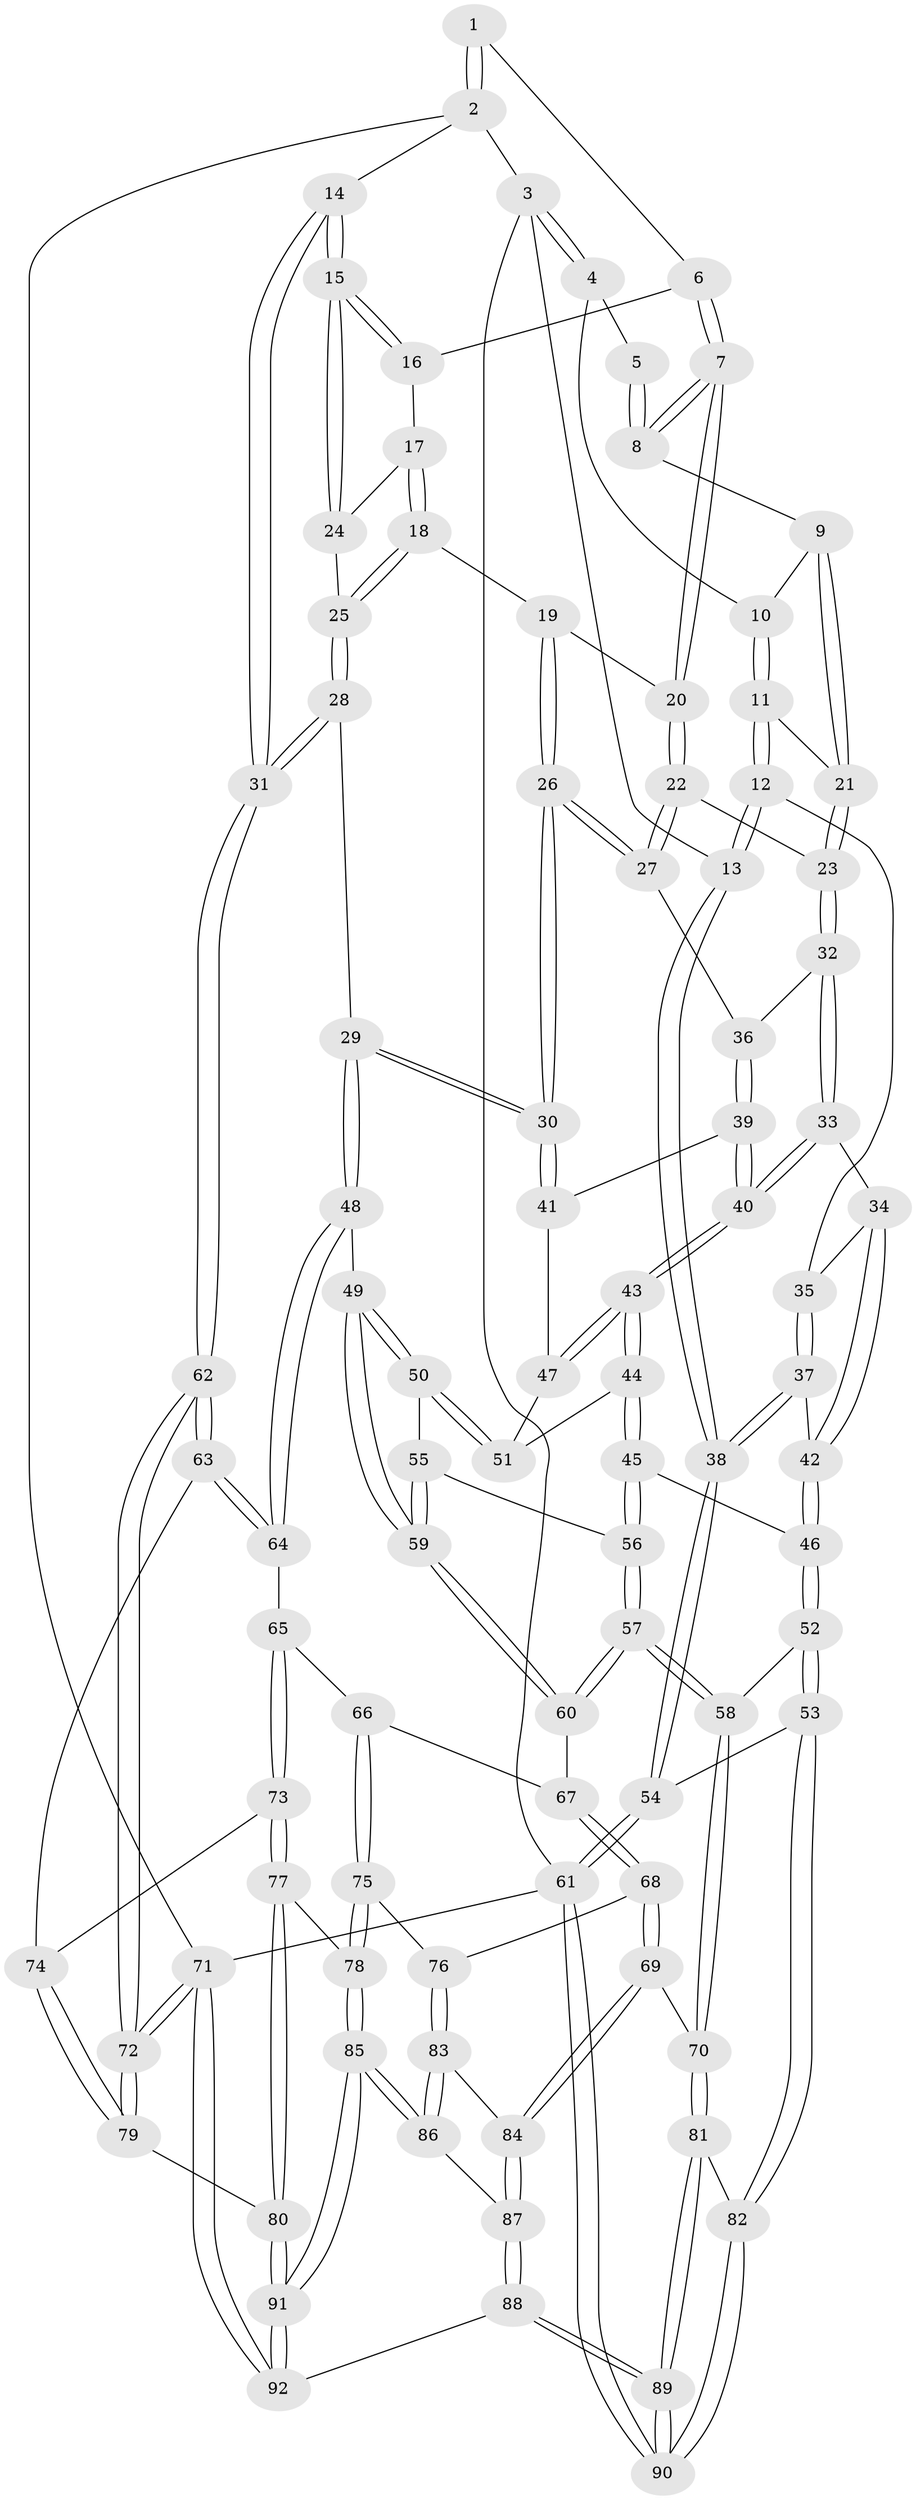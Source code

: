 // Generated by graph-tools (version 1.1) at 2025/11/02/27/25 16:11:59]
// undirected, 92 vertices, 227 edges
graph export_dot {
graph [start="1"]
  node [color=gray90,style=filled];
  1 [pos="+0.7684956348989532+0"];
  2 [pos="+1+0"];
  3 [pos="+0+0"];
  4 [pos="+0.08208824480210115+0"];
  5 [pos="+0.42645162046173846+0"];
  6 [pos="+0.7347557882918122+0.007618576279878102"];
  7 [pos="+0.6870593982000277+0.0828463015543349"];
  8 [pos="+0.43890395786884495+0"];
  9 [pos="+0.43817473561363735+0.010261041171447504"];
  10 [pos="+0.26527585767584805+0.07453450390720738"];
  11 [pos="+0.23465846771223092+0.19130346616329919"];
  12 [pos="+0.15450285475171735+0.218900854024446"];
  13 [pos="+0+0"];
  14 [pos="+1+0.03420759285627666"];
  15 [pos="+1+0.060781902174055644"];
  16 [pos="+0.8185813817414254+0.0853785765999995"];
  17 [pos="+0.8048095138451467+0.19901003692402772"];
  18 [pos="+0.7990387732409009+0.20376001480299594"];
  19 [pos="+0.7354773230068683+0.21316833430851456"];
  20 [pos="+0.6599825943400389+0.16223790034819674"];
  21 [pos="+0.45448211950109324+0.17116088594661277"];
  22 [pos="+0.5134953196944091+0.20307862784812478"];
  23 [pos="+0.477388963742895+0.1987876109107186"];
  24 [pos="+0.9810537775167392+0.1511573278258371"];
  25 [pos="+0.8554529730962408+0.2846424736406601"];
  26 [pos="+0.729797454652252+0.39530800959007967"];
  27 [pos="+0.6130813387177969+0.3344681102903889"];
  28 [pos="+0.9318320825348255+0.466690771571072"];
  29 [pos="+0.7628711467420831+0.43986164585368415"];
  30 [pos="+0.7428286179565794+0.4203172117098385"];
  31 [pos="+1+0.5314786227070923"];
  32 [pos="+0.45055931857216863+0.2796075442204009"];
  33 [pos="+0.42049333697792884+0.3623905437724459"];
  34 [pos="+0.30292159636697125+0.3601914250870464"];
  35 [pos="+0.16028844431181696+0.24376167674936447"];
  36 [pos="+0.5762279291061432+0.3903588147365496"];
  37 [pos="+0.12143225733949853+0.45963904668635525"];
  38 [pos="+0+0.5909870788143213"];
  39 [pos="+0.5641030533779043+0.41549775138962813"];
  40 [pos="+0.42578518024271117+0.3840233236683696"];
  41 [pos="+0.5861221678589447+0.4467185455747496"];
  42 [pos="+0.22157185850932648+0.48429245887662975"];
  43 [pos="+0.4205126449118383+0.47009704561281646"];
  44 [pos="+0.41825940728784944+0.4785882764181395"];
  45 [pos="+0.39730894340306766+0.5251862624252457"];
  46 [pos="+0.25367425387726006+0.5117736414538818"];
  47 [pos="+0.5750593258578742+0.4707154121745065"];
  48 [pos="+0.6511202148876398+0.5876068999335771"];
  49 [pos="+0.618467883201934+0.5882326660076662"];
  50 [pos="+0.6020502704870185+0.5730021452026589"];
  51 [pos="+0.5803666239027987+0.5271225695725046"];
  52 [pos="+0.21772177771061865+0.7060274537533807"];
  53 [pos="+0.04374415560804592+0.7125957101172863"];
  54 [pos="+0+0.6363291750704518"];
  55 [pos="+0.4150684870056027+0.5503766481401778"];
  56 [pos="+0.4036325933053711+0.5464515400096568"];
  57 [pos="+0.3813548947612407+0.6727438030092994"];
  58 [pos="+0.3199618322471001+0.7488347469809047"];
  59 [pos="+0.5584099707266513+0.6555034678254443"];
  60 [pos="+0.5404977686405488+0.6971917175440712"];
  61 [pos="+0+1"];
  62 [pos="+1+0.576935863432012"];
  63 [pos="+0.9547355474519416+0.637812497656384"];
  64 [pos="+0.662875074365018+0.6036610318946196"];
  65 [pos="+0.708775306252208+0.7164509396488467"];
  66 [pos="+0.6240327416450278+0.7533819671824163"];
  67 [pos="+0.5438737156543982+0.7069323046502722"];
  68 [pos="+0.5062343586368004+0.7968160484691018"];
  69 [pos="+0.35441831359784676+0.787815733039932"];
  70 [pos="+0.3272452608270364+0.7706149007349737"];
  71 [pos="+1+1"];
  72 [pos="+1+0.8866447568888101"];
  73 [pos="+0.7627039681090771+0.7447078924174642"];
  74 [pos="+0.7821519627648664+0.739393542749616"];
  75 [pos="+0.6151790924043791+0.8160177166197915"];
  76 [pos="+0.5314694762548018+0.8377647736821296"];
  77 [pos="+0.7429098586668165+0.8064475248406576"];
  78 [pos="+0.6549282027033477+0.8604787882056008"];
  79 [pos="+0.8617661409892889+0.8797938477996536"];
  80 [pos="+0.7840309939691735+0.9146663949652403"];
  81 [pos="+0.2790436281249711+0.875153641985976"];
  82 [pos="+0.1028590607762245+0.874822591352878"];
  83 [pos="+0.5274378718750106+0.8619438403140232"];
  84 [pos="+0.42527816025472287+0.8957101666880839"];
  85 [pos="+0.645129453027272+0.9946108497197995"];
  86 [pos="+0.5558452772462797+0.9291958265465995"];
  87 [pos="+0.4267146298387819+0.9662145237551136"];
  88 [pos="+0.29495108500228456+1"];
  89 [pos="+0.2813863969789196+1"];
  90 [pos="+0.07434870741990145+1"];
  91 [pos="+0.694637710844426+1"];
  92 [pos="+0.7083788309545755+1"];
  1 -- 2;
  1 -- 2;
  1 -- 6;
  2 -- 3;
  2 -- 14;
  2 -- 71;
  3 -- 4;
  3 -- 4;
  3 -- 13;
  3 -- 61;
  4 -- 5;
  4 -- 10;
  5 -- 8;
  5 -- 8;
  6 -- 7;
  6 -- 7;
  6 -- 16;
  7 -- 8;
  7 -- 8;
  7 -- 20;
  7 -- 20;
  8 -- 9;
  9 -- 10;
  9 -- 21;
  9 -- 21;
  10 -- 11;
  10 -- 11;
  11 -- 12;
  11 -- 12;
  11 -- 21;
  12 -- 13;
  12 -- 13;
  12 -- 35;
  13 -- 38;
  13 -- 38;
  14 -- 15;
  14 -- 15;
  14 -- 31;
  14 -- 31;
  15 -- 16;
  15 -- 16;
  15 -- 24;
  15 -- 24;
  16 -- 17;
  17 -- 18;
  17 -- 18;
  17 -- 24;
  18 -- 19;
  18 -- 25;
  18 -- 25;
  19 -- 20;
  19 -- 26;
  19 -- 26;
  20 -- 22;
  20 -- 22;
  21 -- 23;
  21 -- 23;
  22 -- 23;
  22 -- 27;
  22 -- 27;
  23 -- 32;
  23 -- 32;
  24 -- 25;
  25 -- 28;
  25 -- 28;
  26 -- 27;
  26 -- 27;
  26 -- 30;
  26 -- 30;
  27 -- 36;
  28 -- 29;
  28 -- 31;
  28 -- 31;
  29 -- 30;
  29 -- 30;
  29 -- 48;
  29 -- 48;
  30 -- 41;
  30 -- 41;
  31 -- 62;
  31 -- 62;
  32 -- 33;
  32 -- 33;
  32 -- 36;
  33 -- 34;
  33 -- 40;
  33 -- 40;
  34 -- 35;
  34 -- 42;
  34 -- 42;
  35 -- 37;
  35 -- 37;
  36 -- 39;
  36 -- 39;
  37 -- 38;
  37 -- 38;
  37 -- 42;
  38 -- 54;
  38 -- 54;
  39 -- 40;
  39 -- 40;
  39 -- 41;
  40 -- 43;
  40 -- 43;
  41 -- 47;
  42 -- 46;
  42 -- 46;
  43 -- 44;
  43 -- 44;
  43 -- 47;
  43 -- 47;
  44 -- 45;
  44 -- 45;
  44 -- 51;
  45 -- 46;
  45 -- 56;
  45 -- 56;
  46 -- 52;
  46 -- 52;
  47 -- 51;
  48 -- 49;
  48 -- 64;
  48 -- 64;
  49 -- 50;
  49 -- 50;
  49 -- 59;
  49 -- 59;
  50 -- 51;
  50 -- 51;
  50 -- 55;
  52 -- 53;
  52 -- 53;
  52 -- 58;
  53 -- 54;
  53 -- 82;
  53 -- 82;
  54 -- 61;
  54 -- 61;
  55 -- 56;
  55 -- 59;
  55 -- 59;
  56 -- 57;
  56 -- 57;
  57 -- 58;
  57 -- 58;
  57 -- 60;
  57 -- 60;
  58 -- 70;
  58 -- 70;
  59 -- 60;
  59 -- 60;
  60 -- 67;
  61 -- 90;
  61 -- 90;
  61 -- 71;
  62 -- 63;
  62 -- 63;
  62 -- 72;
  62 -- 72;
  63 -- 64;
  63 -- 64;
  63 -- 74;
  64 -- 65;
  65 -- 66;
  65 -- 73;
  65 -- 73;
  66 -- 67;
  66 -- 75;
  66 -- 75;
  67 -- 68;
  67 -- 68;
  68 -- 69;
  68 -- 69;
  68 -- 76;
  69 -- 70;
  69 -- 84;
  69 -- 84;
  70 -- 81;
  70 -- 81;
  71 -- 72;
  71 -- 72;
  71 -- 92;
  71 -- 92;
  72 -- 79;
  72 -- 79;
  73 -- 74;
  73 -- 77;
  73 -- 77;
  74 -- 79;
  74 -- 79;
  75 -- 76;
  75 -- 78;
  75 -- 78;
  76 -- 83;
  76 -- 83;
  77 -- 78;
  77 -- 80;
  77 -- 80;
  78 -- 85;
  78 -- 85;
  79 -- 80;
  80 -- 91;
  80 -- 91;
  81 -- 82;
  81 -- 89;
  81 -- 89;
  82 -- 90;
  82 -- 90;
  83 -- 84;
  83 -- 86;
  83 -- 86;
  84 -- 87;
  84 -- 87;
  85 -- 86;
  85 -- 86;
  85 -- 91;
  85 -- 91;
  86 -- 87;
  87 -- 88;
  87 -- 88;
  88 -- 89;
  88 -- 89;
  88 -- 92;
  89 -- 90;
  89 -- 90;
  91 -- 92;
  91 -- 92;
}
